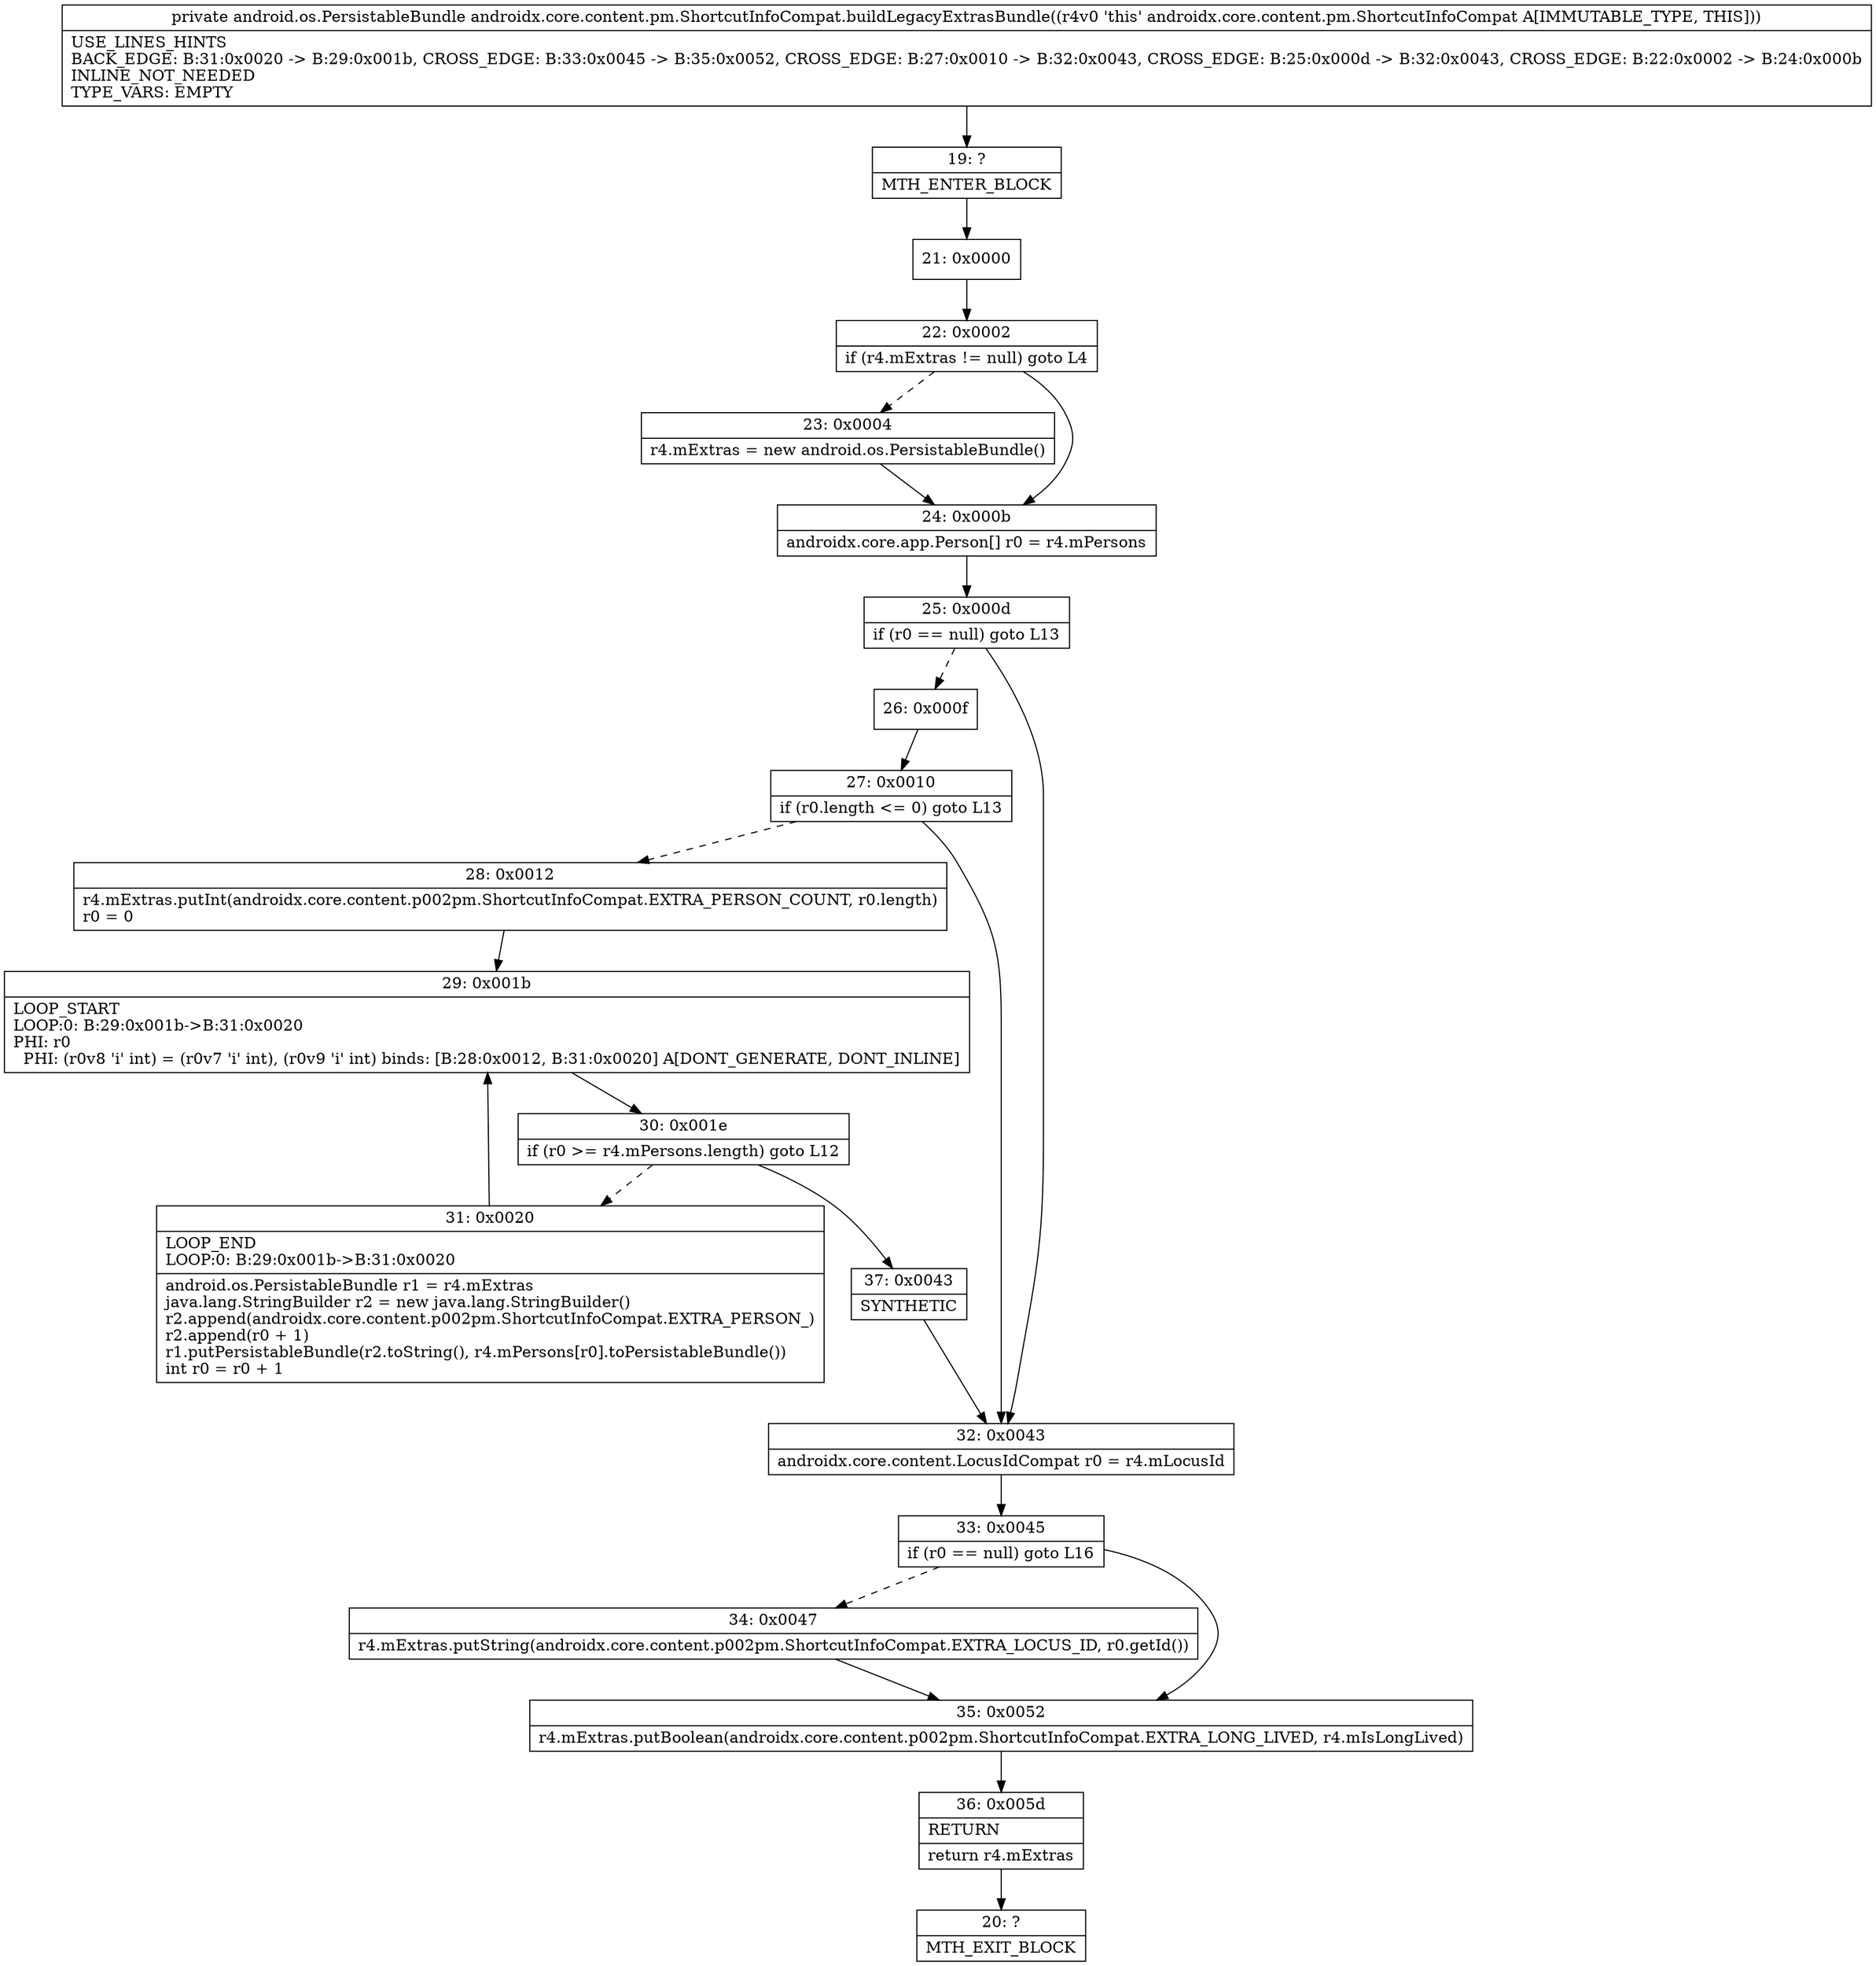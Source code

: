 digraph "CFG forandroidx.core.content.pm.ShortcutInfoCompat.buildLegacyExtrasBundle()Landroid\/os\/PersistableBundle;" {
Node_19 [shape=record,label="{19\:\ ?|MTH_ENTER_BLOCK\l}"];
Node_21 [shape=record,label="{21\:\ 0x0000}"];
Node_22 [shape=record,label="{22\:\ 0x0002|if (r4.mExtras != null) goto L4\l}"];
Node_23 [shape=record,label="{23\:\ 0x0004|r4.mExtras = new android.os.PersistableBundle()\l}"];
Node_24 [shape=record,label="{24\:\ 0x000b|androidx.core.app.Person[] r0 = r4.mPersons\l}"];
Node_25 [shape=record,label="{25\:\ 0x000d|if (r0 == null) goto L13\l}"];
Node_26 [shape=record,label="{26\:\ 0x000f}"];
Node_27 [shape=record,label="{27\:\ 0x0010|if (r0.length \<= 0) goto L13\l}"];
Node_28 [shape=record,label="{28\:\ 0x0012|r4.mExtras.putInt(androidx.core.content.p002pm.ShortcutInfoCompat.EXTRA_PERSON_COUNT, r0.length)\lr0 = 0\l}"];
Node_29 [shape=record,label="{29\:\ 0x001b|LOOP_START\lLOOP:0: B:29:0x001b\-\>B:31:0x0020\lPHI: r0 \l  PHI: (r0v8 'i' int) = (r0v7 'i' int), (r0v9 'i' int) binds: [B:28:0x0012, B:31:0x0020] A[DONT_GENERATE, DONT_INLINE]\l}"];
Node_30 [shape=record,label="{30\:\ 0x001e|if (r0 \>= r4.mPersons.length) goto L12\l}"];
Node_31 [shape=record,label="{31\:\ 0x0020|LOOP_END\lLOOP:0: B:29:0x001b\-\>B:31:0x0020\l|android.os.PersistableBundle r1 = r4.mExtras\ljava.lang.StringBuilder r2 = new java.lang.StringBuilder()\lr2.append(androidx.core.content.p002pm.ShortcutInfoCompat.EXTRA_PERSON_)\lr2.append(r0 + 1)\lr1.putPersistableBundle(r2.toString(), r4.mPersons[r0].toPersistableBundle())\lint r0 = r0 + 1\l}"];
Node_37 [shape=record,label="{37\:\ 0x0043|SYNTHETIC\l}"];
Node_32 [shape=record,label="{32\:\ 0x0043|androidx.core.content.LocusIdCompat r0 = r4.mLocusId\l}"];
Node_33 [shape=record,label="{33\:\ 0x0045|if (r0 == null) goto L16\l}"];
Node_34 [shape=record,label="{34\:\ 0x0047|r4.mExtras.putString(androidx.core.content.p002pm.ShortcutInfoCompat.EXTRA_LOCUS_ID, r0.getId())\l}"];
Node_35 [shape=record,label="{35\:\ 0x0052|r4.mExtras.putBoolean(androidx.core.content.p002pm.ShortcutInfoCompat.EXTRA_LONG_LIVED, r4.mIsLongLived)\l}"];
Node_36 [shape=record,label="{36\:\ 0x005d|RETURN\l|return r4.mExtras\l}"];
Node_20 [shape=record,label="{20\:\ ?|MTH_EXIT_BLOCK\l}"];
MethodNode[shape=record,label="{private android.os.PersistableBundle androidx.core.content.pm.ShortcutInfoCompat.buildLegacyExtrasBundle((r4v0 'this' androidx.core.content.pm.ShortcutInfoCompat A[IMMUTABLE_TYPE, THIS]))  | USE_LINES_HINTS\lBACK_EDGE: B:31:0x0020 \-\> B:29:0x001b, CROSS_EDGE: B:33:0x0045 \-\> B:35:0x0052, CROSS_EDGE: B:27:0x0010 \-\> B:32:0x0043, CROSS_EDGE: B:25:0x000d \-\> B:32:0x0043, CROSS_EDGE: B:22:0x0002 \-\> B:24:0x000b\lINLINE_NOT_NEEDED\lTYPE_VARS: EMPTY\l}"];
MethodNode -> Node_19;Node_19 -> Node_21;
Node_21 -> Node_22;
Node_22 -> Node_23[style=dashed];
Node_22 -> Node_24;
Node_23 -> Node_24;
Node_24 -> Node_25;
Node_25 -> Node_26[style=dashed];
Node_25 -> Node_32;
Node_26 -> Node_27;
Node_27 -> Node_28[style=dashed];
Node_27 -> Node_32;
Node_28 -> Node_29;
Node_29 -> Node_30;
Node_30 -> Node_31[style=dashed];
Node_30 -> Node_37;
Node_31 -> Node_29;
Node_37 -> Node_32;
Node_32 -> Node_33;
Node_33 -> Node_34[style=dashed];
Node_33 -> Node_35;
Node_34 -> Node_35;
Node_35 -> Node_36;
Node_36 -> Node_20;
}

